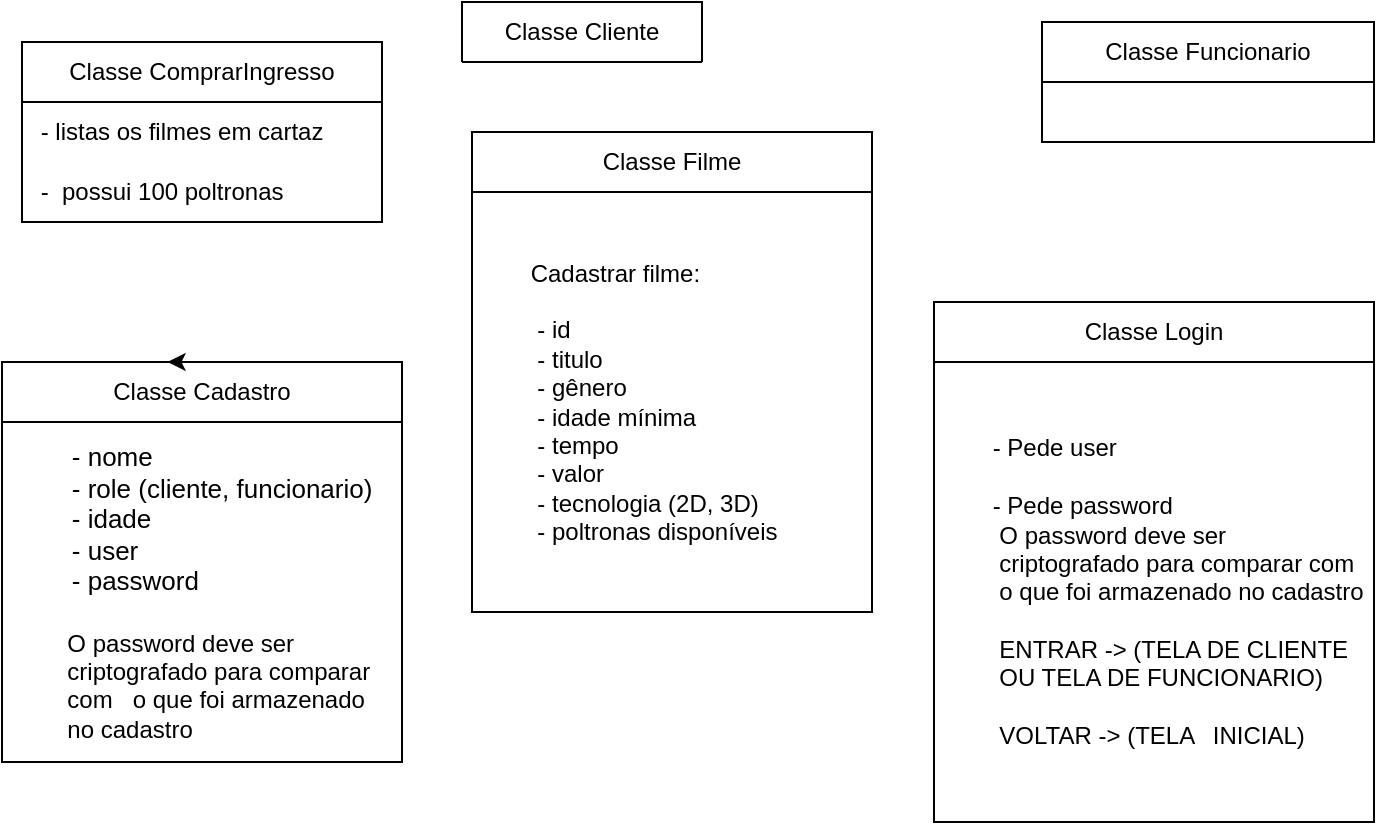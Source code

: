 <mxfile version="21.6.8" type="github">
  <diagram name="Página-1" id="Gj5AkPgIaRYCWRtqwRuw">
    <mxGraphModel dx="781" dy="461" grid="1" gridSize="10" guides="1" tooltips="1" connect="1" arrows="1" fold="1" page="1" pageScale="1" pageWidth="827" pageHeight="1169" math="0" shadow="0">
      <root>
        <mxCell id="0" />
        <mxCell id="1" parent="0" />
        <mxCell id="2UiWb3RGfFFGe-VQ2xaj-5" value="Classe Cliente" style="swimlane;fontStyle=0;childLayout=stackLayout;horizontal=1;startSize=30;horizontalStack=0;resizeParent=1;resizeParentMax=0;resizeLast=0;collapsible=1;marginBottom=0;whiteSpace=wrap;html=1;" parent="1" vertex="1" collapsed="1">
          <mxGeometry x="260" y="150" width="120" height="30" as="geometry">
            <mxRectangle x="260" y="150" width="260" height="270" as="alternateBounds" />
          </mxGeometry>
        </mxCell>
        <mxCell id="Dr_QeL_UZZJNc0RUztPf-12" style="edgeStyle=orthogonalEdgeStyle;rounded=0;orthogonalLoop=1;jettySize=auto;html=1;" edge="1" parent="2UiWb3RGfFFGe-VQ2xaj-5" source="Dr_QeL_UZZJNc0RUztPf-7">
          <mxGeometry relative="1" as="geometry">
            <mxPoint x="130" y="300" as="targetPoint" />
          </mxGeometry>
        </mxCell>
        <mxCell id="Dr_QeL_UZZJNc0RUztPf-7" value="&lt;div&gt;&lt;br&gt;&lt;/div&gt;&lt;div&gt;&lt;span style=&quot;&quot;&gt;&lt;span style=&quot;&quot;&gt;&amp;nbsp;&amp;nbsp;&amp;nbsp;&amp;nbsp;&lt;/span&gt;&lt;/span&gt;&lt;span style=&quot;&quot;&gt;&lt;span style=&quot;&quot;&gt;&amp;nbsp;&amp;nbsp;&amp;nbsp;&amp;nbsp;&lt;/span&gt;&lt;/span&gt;- comprar ingressos no sistema&lt;br&gt;&amp;nbsp;&amp;nbsp; &amp;nbsp;&amp;nbsp;&amp;nbsp;&amp;nbsp;&lt;/div&gt;&lt;div&gt;&amp;nbsp;- listas os filmes em cartaz&lt;br&gt;&amp;nbsp;&amp;nbsp; &amp;nbsp;&amp;nbsp;&amp;nbsp;&amp;nbsp; &amp;nbsp;&amp;nbsp;&amp;nbsp;&amp;nbsp;&lt;/div&gt;&lt;div&gt;&lt;span style=&quot;&quot;&gt;&lt;span style=&quot;white-space: pre;&quot;&gt;&amp;nbsp;&amp;nbsp;&amp;nbsp;&amp;nbsp;&lt;/span&gt;&lt;/span&gt;&lt;span style=&quot;&quot;&gt;&lt;span style=&quot;white-space: pre;&quot;&gt;&amp;nbsp;&amp;nbsp;&amp;nbsp;&amp;nbsp;&lt;/span&gt;&lt;/span&gt;Regra: A listagem deve retornar &lt;br&gt;&lt;/div&gt;&lt;div&gt;&lt;span style=&quot;&quot;&gt;&lt;span style=&quot;white-space: pre;&quot;&gt;&amp;nbsp;&amp;nbsp;&amp;nbsp;&amp;nbsp;&lt;/span&gt;&lt;/span&gt;&lt;span style=&quot;&quot;&gt;&lt;span style=&quot;white-space: pre;&quot;&gt;&amp;nbsp;&amp;nbsp;&amp;nbsp;&amp;nbsp;&lt;/span&gt;&lt;/span&gt;somente os filme de acordo&lt;/div&gt;&lt;div&gt;&lt;span style=&quot;&quot;&gt;&lt;span style=&quot;white-space: pre;&quot;&gt;&amp;nbsp;&amp;nbsp;&amp;nbsp;&amp;nbsp;&lt;/span&gt;&lt;/span&gt;&lt;span style=&quot;&quot;&gt;&lt;span style=&quot;white-space: pre;&quot;&gt;&amp;nbsp;&amp;nbsp;&amp;nbsp;&amp;nbsp;&lt;/span&gt;&lt;/span&gt;&amp;nbsp;&amp;nbsp; com a classificação indicativa&lt;/div&gt;&lt;div&gt;especificada&amp;nbsp;&amp;nbsp; &amp;nbsp;&amp;nbsp;&amp;nbsp; &lt;br&gt;&lt;/div&gt;&lt;div&gt;&lt;br&gt;&lt;/div&gt;&lt;div&gt;&amp;nbsp;&lt;span style=&quot;&quot;&gt;&lt;span style=&quot;&quot;&gt;&amp;nbsp;&amp;nbsp;&amp;nbsp;&amp;nbsp;&lt;/span&gt;&lt;/span&gt;&lt;span style=&quot;&quot;&gt;&lt;span style=&quot;&quot;&gt;&amp;nbsp;&amp;nbsp;&amp;nbsp;&amp;nbsp;&lt;/span&gt;&lt;/span&gt;&amp;nbsp; -visualizar os ingressos que comprou&lt;br&gt;&lt;/div&gt;&lt;div&gt;&lt;br&gt;&lt;/div&gt;&lt;div&gt;&amp;nbsp;&amp;nbsp; &amp;nbsp;&amp;nbsp;&amp;nbsp;&amp;nbsp; - sair -&amp;gt; (TELA DE LOGIN)&lt;br&gt;&lt;/div&gt;&lt;div&gt;&lt;br&gt;&lt;/div&gt;&lt;div&gt;&lt;br&gt;&lt;/div&gt;&lt;div&gt;&lt;br&gt;&lt;/div&gt;" style="text;html=1;align=center;verticalAlign=middle;resizable=0;points=[];autosize=1;strokeColor=none;fillColor=none;" vertex="1" parent="2UiWb3RGfFFGe-VQ2xaj-5">
          <mxGeometry y="30" width="260" height="240" as="geometry" />
        </mxCell>
        <mxCell id="2UiWb3RGfFFGe-VQ2xaj-9" value="Classe Filme" style="swimlane;fontStyle=0;childLayout=stackLayout;horizontal=1;startSize=30;horizontalStack=0;resizeParent=1;resizeParentMax=0;resizeLast=0;collapsible=1;marginBottom=0;whiteSpace=wrap;html=1;" parent="1" vertex="1">
          <mxGeometry x="265" y="215" width="200" height="240" as="geometry">
            <mxRectangle x="265" y="215" width="110" height="30" as="alternateBounds" />
          </mxGeometry>
        </mxCell>
        <mxCell id="2UiWb3RGfFFGe-VQ2xaj-10" value="&lt;div&gt;&amp;nbsp;&amp;nbsp;&amp;nbsp;&amp;nbsp;&amp;nbsp;&amp;nbsp; Cadastrar filme:&lt;/div&gt;&lt;div&gt;&lt;br&gt;&lt;/div&gt;&amp;nbsp;&amp;nbsp; &amp;nbsp;&amp;nbsp;&amp;nbsp;&amp;nbsp; - id &lt;br&gt;&amp;nbsp;&amp;nbsp; &amp;nbsp;&amp;nbsp;&amp;nbsp;&amp;nbsp; - titulo&lt;br&gt;&amp;nbsp;&amp;nbsp; &amp;nbsp;&amp;nbsp;&amp;nbsp;&amp;nbsp; - gênero&lt;br&gt;&amp;nbsp;&amp;nbsp; &amp;nbsp;&amp;nbsp;&amp;nbsp;&amp;nbsp; - idade mínima&lt;br&gt;&amp;nbsp;&amp;nbsp; &amp;nbsp;&amp;nbsp;&amp;nbsp;&amp;nbsp; - tempo&lt;br&gt;&amp;nbsp;&amp;nbsp; &amp;nbsp;&amp;nbsp;&amp;nbsp;&amp;nbsp; - valor&lt;br&gt;&amp;nbsp;&amp;nbsp; &amp;nbsp;&amp;nbsp;&amp;nbsp;&amp;nbsp; - tecnologia (2D, 3D)&lt;br&gt;&amp;nbsp;&amp;nbsp; &amp;nbsp;&amp;nbsp;&amp;nbsp;&amp;nbsp; - poltronas disponíveis" style="text;strokeColor=none;fillColor=none;align=left;verticalAlign=middle;spacingLeft=4;spacingRight=4;overflow=hidden;points=[[0,0.5],[1,0.5]];portConstraint=eastwest;rotatable=0;whiteSpace=wrap;html=1;" parent="2UiWb3RGfFFGe-VQ2xaj-9" vertex="1">
          <mxGeometry y="30" width="200" height="210" as="geometry" />
        </mxCell>
        <mxCell id="2UiWb3RGfFFGe-VQ2xaj-13" value="Classe Funcionario" style="swimlane;fontStyle=0;childLayout=stackLayout;horizontal=1;startSize=30;horizontalStack=0;resizeParent=1;resizeParentMax=0;resizeLast=0;collapsible=1;marginBottom=0;whiteSpace=wrap;html=1;" parent="1" vertex="1" collapsed="1">
          <mxGeometry x="550" y="160" width="166" height="60" as="geometry">
            <mxRectangle x="550" y="160" width="240" height="250" as="alternateBounds" />
          </mxGeometry>
        </mxCell>
        <mxCell id="2UiWb3RGfFFGe-VQ2xaj-14" value="&lt;div align=&quot;left&quot;&gt;&amp;nbsp;&amp;nbsp;&amp;nbsp;&amp;nbsp;&amp;nbsp;&amp;nbsp; - cadastrar novos filmes no sistema&lt;/div&gt;&lt;div align=&quot;left&quot;&gt;&lt;br&gt;&lt;/div&gt;&lt;div align=&quot;left&quot;&gt;&amp;nbsp;&amp;nbsp; &amp;nbsp;&amp;nbsp;&amp;nbsp;&amp;nbsp; - excluir filmes do cartaz&lt;/div&gt;&lt;div align=&quot;left&quot;&gt;&lt;br&gt;&lt;/div&gt;&lt;div align=&quot;left&quot;&gt;&amp;nbsp;&amp;nbsp; &amp;nbsp;&amp;nbsp;&amp;nbsp;&amp;nbsp; &amp;nbsp; Regra: um filme só pode ser&amp;nbsp;&lt;/div&gt;&lt;div align=&quot;left&quot;&gt;&amp;nbsp;&amp;nbsp;&amp;nbsp;&amp;nbsp;&amp;nbsp;&amp;nbsp;&amp;nbsp;&amp;nbsp;&amp;nbsp; excluído caso nenhum&amp;nbsp;&amp;nbsp;&amp;nbsp;&lt;/div&gt;&lt;div align=&quot;left&quot;&gt;&amp;nbsp;&amp;nbsp;&amp;nbsp;&amp;nbsp;&amp;nbsp;&amp;nbsp;&amp;nbsp;&amp;nbsp;&amp;nbsp; ingresso tenha sido vendido&lt;/div&gt;&lt;div align=&quot;left&quot;&gt;&lt;br&gt;&lt;/div&gt;&lt;div align=&quot;left&quot;&gt;&amp;nbsp;&amp;nbsp; &amp;nbsp;&amp;nbsp;&amp;nbsp;&amp;nbsp; - listas os filmes em cartaz&lt;br&gt;&lt;/div&gt;&lt;div align=&quot;left&quot;&gt;&lt;br&gt;&lt;/div&gt;&lt;div align=&quot;left&quot;&gt;&amp;nbsp;&amp;nbsp; &amp;nbsp;&amp;nbsp;&amp;nbsp;&amp;nbsp; - sair -&amp;gt; (TELA DE LOGIN)&lt;/div&gt;" style="text;strokeColor=none;fillColor=none;align=left;verticalAlign=middle;spacingLeft=4;spacingRight=4;overflow=hidden;points=[[0,0.5],[1,0.5]];portConstraint=eastwest;rotatable=0;whiteSpace=wrap;html=1;" parent="2UiWb3RGfFFGe-VQ2xaj-13" vertex="1">
          <mxGeometry y="30" width="240" height="220" as="geometry" />
        </mxCell>
        <mxCell id="2UiWb3RGfFFGe-VQ2xaj-17" value="Classe ComprarIngresso" style="swimlane;fontStyle=0;childLayout=stackLayout;horizontal=1;startSize=30;horizontalStack=0;resizeParent=1;resizeParentMax=0;resizeLast=0;collapsible=1;marginBottom=0;whiteSpace=wrap;html=1;" parent="1" vertex="1">
          <mxGeometry x="40" y="170" width="180" height="90" as="geometry" />
        </mxCell>
        <mxCell id="2UiWb3RGfFFGe-VQ2xaj-19" value="&amp;nbsp;- listas os filmes em cartaz" style="text;strokeColor=none;fillColor=none;align=left;verticalAlign=middle;spacingLeft=4;spacingRight=4;overflow=hidden;points=[[0,0.5],[1,0.5]];portConstraint=eastwest;rotatable=0;whiteSpace=wrap;html=1;" parent="2UiWb3RGfFFGe-VQ2xaj-17" vertex="1">
          <mxGeometry y="30" width="180" height="30" as="geometry" />
        </mxCell>
        <mxCell id="2UiWb3RGfFFGe-VQ2xaj-18" value="&amp;nbsp;-&amp;nbsp; possui 100 poltronas" style="text;strokeColor=none;fillColor=none;align=left;verticalAlign=middle;spacingLeft=4;spacingRight=4;overflow=hidden;points=[[0,0.5],[1,0.5]];portConstraint=eastwest;rotatable=0;whiteSpace=wrap;html=1;" parent="2UiWb3RGfFFGe-VQ2xaj-17" vertex="1">
          <mxGeometry y="60" width="180" height="30" as="geometry" />
        </mxCell>
        <mxCell id="2UiWb3RGfFFGe-VQ2xaj-21" value="&lt;div&gt;&lt;br&gt;&lt;/div&gt;&lt;div&gt;Classe Cadastro&lt;/div&gt;&lt;div&gt;&lt;br&gt;&lt;/div&gt;" style="swimlane;fontStyle=0;childLayout=stackLayout;horizontal=1;startSize=30;horizontalStack=0;resizeParent=1;resizeParentMax=0;resizeLast=0;collapsible=1;marginBottom=0;whiteSpace=wrap;html=1;" parent="1" vertex="1">
          <mxGeometry x="30" y="330" width="200" height="200" as="geometry">
            <mxRectangle x="570" y="170" width="130" height="60" as="alternateBounds" />
          </mxGeometry>
        </mxCell>
        <mxCell id="2UiWb3RGfFFGe-VQ2xaj-24" value="&lt;font style=&quot;font-size: 13px;&quot;&gt;&lt;span style=&quot;&quot;&gt;&lt;span style=&quot;white-space: pre;&quot;&gt;&amp;nbsp;&amp;nbsp;&amp;nbsp;&amp;nbsp;&lt;/span&gt;&lt;/span&gt;&amp;nbsp;&amp;nbsp;&amp;nbsp; - nome&lt;br&gt;&amp;nbsp;&amp;nbsp; &amp;nbsp;&amp;nbsp;&amp;nbsp;&amp;nbsp; - role (cliente, funcionario)&lt;br&gt;&amp;nbsp;&amp;nbsp; &amp;nbsp;&amp;nbsp;&amp;nbsp;&amp;nbsp; - idade&lt;br&gt;&amp;nbsp;&amp;nbsp; &amp;nbsp;&amp;nbsp;&amp;nbsp;&amp;nbsp; - user&lt;br&gt;&lt;/font&gt;&lt;div&gt;&lt;font style=&quot;font-size: 13px;&quot;&gt;&amp;nbsp;&amp;nbsp; &amp;nbsp;&amp;nbsp;&amp;nbsp;&amp;nbsp; - password&lt;/font&gt;&lt;/div&gt;&lt;div&gt;&lt;font style=&quot;font-size: 13px;&quot;&gt;&lt;br&gt;&lt;/font&gt;&lt;/div&gt;&lt;div&gt;&amp;nbsp;&amp;nbsp; &amp;nbsp;&amp;nbsp;&amp;nbsp;&amp;nbsp; O password deve ser&amp;nbsp;&amp;nbsp;&amp;nbsp; &lt;span style=&quot;white-space: pre;&quot;&gt;&amp;nbsp;&amp;nbsp;&amp;nbsp;&amp;nbsp;&lt;span style=&quot;white-space: pre;&quot;&gt;&#x9;&lt;/span&gt;&lt;/span&gt;criptografado para comparar &lt;span style=&quot;white-space: pre;&quot;&gt;&#x9;&lt;/span&gt;com &lt;span style=&quot;&quot;&gt;&lt;span style=&quot;white-space: pre;&quot;&gt;&amp;nbsp;&amp;nbsp;&lt;/span&gt;&lt;/span&gt;o que foi armazenado &lt;span style=&quot;white-space: pre;&quot;&gt;&#x9;&lt;/span&gt;no cadastro&lt;/div&gt;" style="text;strokeColor=none;fillColor=none;align=left;verticalAlign=middle;spacingLeft=4;spacingRight=4;overflow=hidden;points=[[0,0.5],[1,0.5]];portConstraint=eastwest;rotatable=0;whiteSpace=wrap;html=1;" parent="2UiWb3RGfFFGe-VQ2xaj-21" vertex="1">
          <mxGeometry y="30" width="200" height="170" as="geometry" />
        </mxCell>
        <mxCell id="2UiWb3RGfFFGe-VQ2xaj-26" style="edgeStyle=orthogonalEdgeStyle;rounded=0;orthogonalLoop=1;jettySize=auto;html=1;exitX=0.5;exitY=0;exitDx=0;exitDy=0;entryX=0.414;entryY=0;entryDx=0;entryDy=0;entryPerimeter=0;" parent="1" source="2UiWb3RGfFFGe-VQ2xaj-21" target="2UiWb3RGfFFGe-VQ2xaj-21" edge="1">
          <mxGeometry relative="1" as="geometry" />
        </mxCell>
        <mxCell id="Dr_QeL_UZZJNc0RUztPf-28" value="Classe Login" style="swimlane;fontStyle=0;childLayout=stackLayout;horizontal=1;startSize=30;horizontalStack=0;resizeParent=1;resizeParentMax=0;resizeLast=0;collapsible=1;marginBottom=0;whiteSpace=wrap;html=1;" vertex="1" parent="1">
          <mxGeometry x="496" y="300" width="220" height="260" as="geometry">
            <mxRectangle x="359" y="240" width="110" height="30" as="alternateBounds" />
          </mxGeometry>
        </mxCell>
        <mxCell id="Dr_QeL_UZZJNc0RUztPf-29" value="&lt;div&gt;&amp;nbsp;&amp;nbsp;&amp;nbsp;&amp;nbsp;&amp;nbsp;&amp;nbsp; - Pede user&lt;/div&gt;&lt;div&gt;&lt;br&gt;&lt;/div&gt;&lt;div&gt;&amp;nbsp;&amp;nbsp; &amp;nbsp;&amp;nbsp;&amp;nbsp; - Pede password&lt;/div&gt;&amp;nbsp;&amp;nbsp; &amp;nbsp;&amp;nbsp;&amp;nbsp;&amp;nbsp; O password deve ser&amp;nbsp;&amp;nbsp;&amp;nbsp; &lt;span style=&quot;white-space: pre;&quot;&gt;&#x9;&lt;/span&gt;criptografado para comparar com &lt;span style=&quot;white-space: pre;&quot;&gt;&#x9;&lt;/span&gt;o que foi armazenado no cadastro&lt;br&gt;&lt;div&gt;&amp;nbsp;&amp;nbsp; &amp;nbsp;&amp;nbsp;&amp;nbsp; &amp;nbsp;&lt;/div&gt;&lt;div&gt;&lt;span style=&quot;white-space: pre;&quot;&gt;&#x9;&lt;/span&gt;ENTRAR -&amp;gt; (TELA DE CLIENTE &lt;span style=&quot;white-space: pre;&quot;&gt;&#x9;&lt;/span&gt;OU TELA DE FUNCIONARIO)&lt;/div&gt;&lt;div&gt;&lt;br&gt;&lt;/div&gt;&amp;nbsp;&amp;nbsp;&amp;nbsp;&amp;nbsp;&amp;nbsp;&amp;nbsp;&amp;nbsp; VOLTAR -&amp;gt; (TELA &lt;span style=&quot;white-space: pre;&quot;&gt;&#x9;&lt;/span&gt;INICIAL)" style="text;strokeColor=none;fillColor=none;align=left;verticalAlign=middle;spacingLeft=4;spacingRight=4;overflow=hidden;points=[[0,0.5],[1,0.5]];portConstraint=eastwest;rotatable=0;whiteSpace=wrap;html=1;" vertex="1" parent="Dr_QeL_UZZJNc0RUztPf-28">
          <mxGeometry y="30" width="220" height="230" as="geometry" />
        </mxCell>
      </root>
    </mxGraphModel>
  </diagram>
</mxfile>
